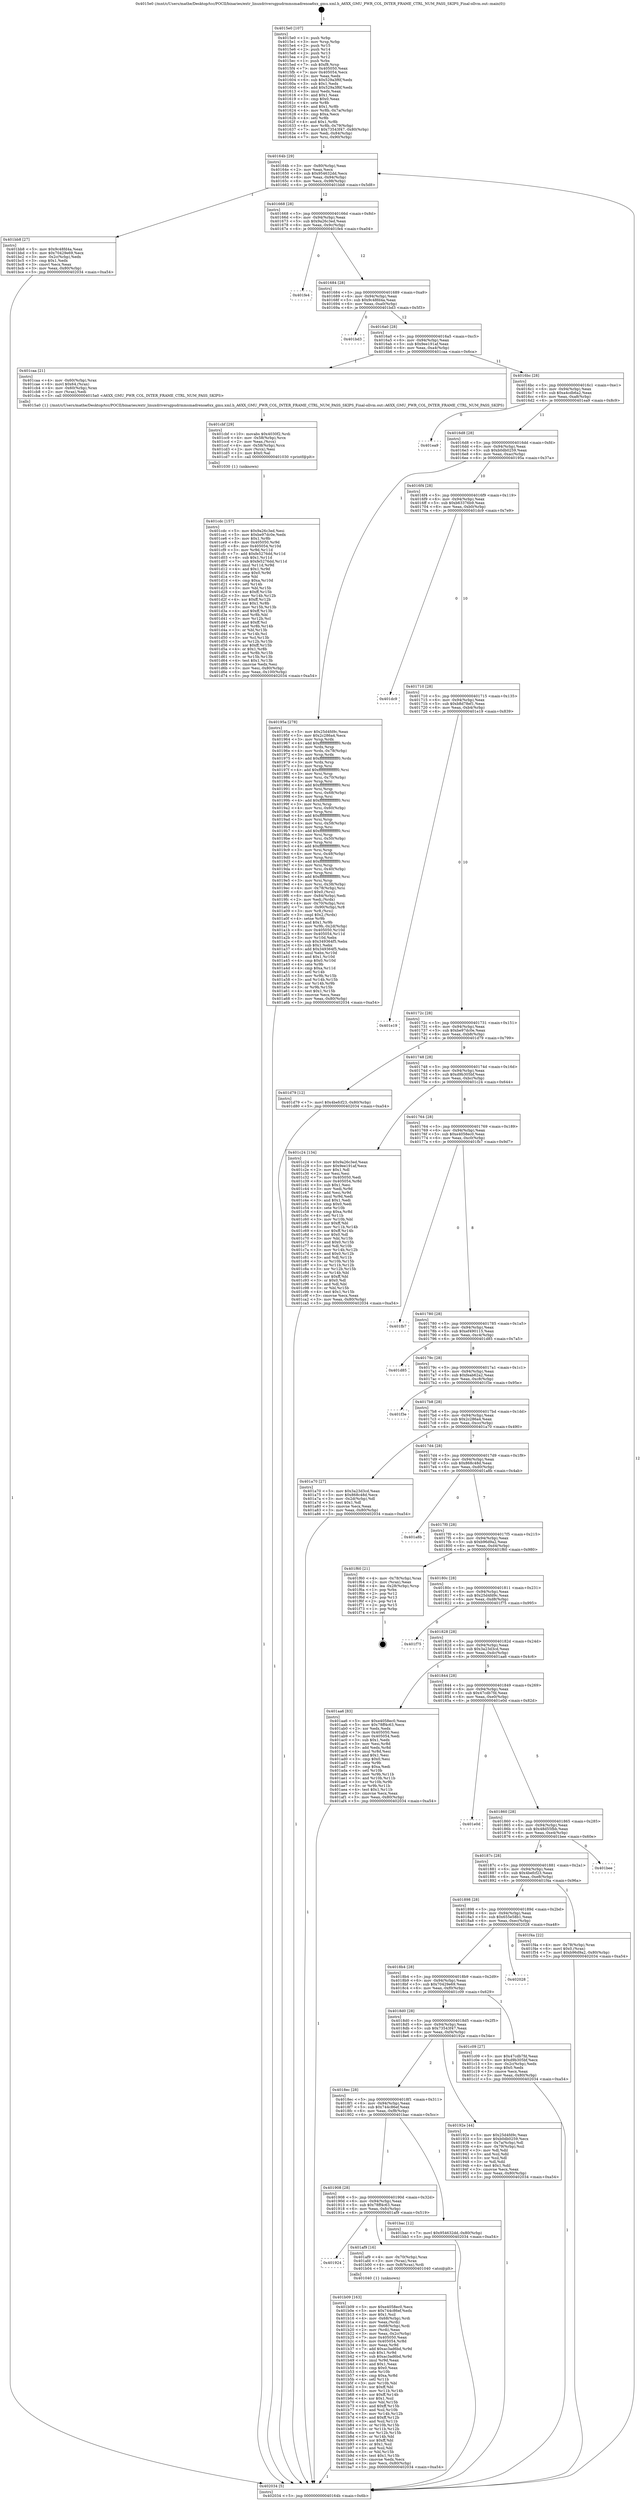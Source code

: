 digraph "0x4015e0" {
  label = "0x4015e0 (/mnt/c/Users/mathe/Desktop/tcc/POCII/binaries/extr_linuxdriversgpudrmmsmadrenoa6xx_gmu.xml.h_A6XX_GMU_PWR_COL_INTER_FRAME_CTRL_NUM_PASS_SKIPS_Final-ollvm.out::main(0))"
  labelloc = "t"
  node[shape=record]

  Entry [label="",width=0.3,height=0.3,shape=circle,fillcolor=black,style=filled]
  "0x40164b" [label="{
     0x40164b [29]\l
     | [instrs]\l
     &nbsp;&nbsp;0x40164b \<+3\>: mov -0x80(%rbp),%eax\l
     &nbsp;&nbsp;0x40164e \<+2\>: mov %eax,%ecx\l
     &nbsp;&nbsp;0x401650 \<+6\>: sub $0x954632dd,%ecx\l
     &nbsp;&nbsp;0x401656 \<+6\>: mov %eax,-0x94(%rbp)\l
     &nbsp;&nbsp;0x40165c \<+6\>: mov %ecx,-0x98(%rbp)\l
     &nbsp;&nbsp;0x401662 \<+6\>: je 0000000000401bb8 \<main+0x5d8\>\l
  }"]
  "0x401bb8" [label="{
     0x401bb8 [27]\l
     | [instrs]\l
     &nbsp;&nbsp;0x401bb8 \<+5\>: mov $0x9c48fd4a,%eax\l
     &nbsp;&nbsp;0x401bbd \<+5\>: mov $0x70429e69,%ecx\l
     &nbsp;&nbsp;0x401bc2 \<+3\>: mov -0x2c(%rbp),%edx\l
     &nbsp;&nbsp;0x401bc5 \<+3\>: cmp $0x1,%edx\l
     &nbsp;&nbsp;0x401bc8 \<+3\>: cmovl %ecx,%eax\l
     &nbsp;&nbsp;0x401bcb \<+3\>: mov %eax,-0x80(%rbp)\l
     &nbsp;&nbsp;0x401bce \<+5\>: jmp 0000000000402034 \<main+0xa54\>\l
  }"]
  "0x401668" [label="{
     0x401668 [28]\l
     | [instrs]\l
     &nbsp;&nbsp;0x401668 \<+5\>: jmp 000000000040166d \<main+0x8d\>\l
     &nbsp;&nbsp;0x40166d \<+6\>: mov -0x94(%rbp),%eax\l
     &nbsp;&nbsp;0x401673 \<+5\>: sub $0x9a26c3ed,%eax\l
     &nbsp;&nbsp;0x401678 \<+6\>: mov %eax,-0x9c(%rbp)\l
     &nbsp;&nbsp;0x40167e \<+6\>: je 0000000000401fe4 \<main+0xa04\>\l
  }"]
  Exit [label="",width=0.3,height=0.3,shape=circle,fillcolor=black,style=filled,peripheries=2]
  "0x401fe4" [label="{
     0x401fe4\l
  }", style=dashed]
  "0x401684" [label="{
     0x401684 [28]\l
     | [instrs]\l
     &nbsp;&nbsp;0x401684 \<+5\>: jmp 0000000000401689 \<main+0xa9\>\l
     &nbsp;&nbsp;0x401689 \<+6\>: mov -0x94(%rbp),%eax\l
     &nbsp;&nbsp;0x40168f \<+5\>: sub $0x9c48fd4a,%eax\l
     &nbsp;&nbsp;0x401694 \<+6\>: mov %eax,-0xa0(%rbp)\l
     &nbsp;&nbsp;0x40169a \<+6\>: je 0000000000401bd3 \<main+0x5f3\>\l
  }"]
  "0x401cdc" [label="{
     0x401cdc [157]\l
     | [instrs]\l
     &nbsp;&nbsp;0x401cdc \<+5\>: mov $0x9a26c3ed,%esi\l
     &nbsp;&nbsp;0x401ce1 \<+5\>: mov $0xbe97dc0e,%edx\l
     &nbsp;&nbsp;0x401ce6 \<+3\>: mov $0x1,%r8b\l
     &nbsp;&nbsp;0x401ce9 \<+8\>: mov 0x405050,%r9d\l
     &nbsp;&nbsp;0x401cf1 \<+8\>: mov 0x405054,%r10d\l
     &nbsp;&nbsp;0x401cf9 \<+3\>: mov %r9d,%r11d\l
     &nbsp;&nbsp;0x401cfc \<+7\>: add $0xfe5276dd,%r11d\l
     &nbsp;&nbsp;0x401d03 \<+4\>: sub $0x1,%r11d\l
     &nbsp;&nbsp;0x401d07 \<+7\>: sub $0xfe5276dd,%r11d\l
     &nbsp;&nbsp;0x401d0e \<+4\>: imul %r11d,%r9d\l
     &nbsp;&nbsp;0x401d12 \<+4\>: and $0x1,%r9d\l
     &nbsp;&nbsp;0x401d16 \<+4\>: cmp $0x0,%r9d\l
     &nbsp;&nbsp;0x401d1a \<+3\>: sete %bl\l
     &nbsp;&nbsp;0x401d1d \<+4\>: cmp $0xa,%r10d\l
     &nbsp;&nbsp;0x401d21 \<+4\>: setl %r14b\l
     &nbsp;&nbsp;0x401d25 \<+3\>: mov %bl,%r15b\l
     &nbsp;&nbsp;0x401d28 \<+4\>: xor $0xff,%r15b\l
     &nbsp;&nbsp;0x401d2c \<+3\>: mov %r14b,%r12b\l
     &nbsp;&nbsp;0x401d2f \<+4\>: xor $0xff,%r12b\l
     &nbsp;&nbsp;0x401d33 \<+4\>: xor $0x1,%r8b\l
     &nbsp;&nbsp;0x401d37 \<+3\>: mov %r15b,%r13b\l
     &nbsp;&nbsp;0x401d3a \<+4\>: and $0xff,%r13b\l
     &nbsp;&nbsp;0x401d3e \<+3\>: and %r8b,%bl\l
     &nbsp;&nbsp;0x401d41 \<+3\>: mov %r12b,%cl\l
     &nbsp;&nbsp;0x401d44 \<+3\>: and $0xff,%cl\l
     &nbsp;&nbsp;0x401d47 \<+3\>: and %r8b,%r14b\l
     &nbsp;&nbsp;0x401d4a \<+3\>: or %bl,%r13b\l
     &nbsp;&nbsp;0x401d4d \<+3\>: or %r14b,%cl\l
     &nbsp;&nbsp;0x401d50 \<+3\>: xor %cl,%r13b\l
     &nbsp;&nbsp;0x401d53 \<+3\>: or %r12b,%r15b\l
     &nbsp;&nbsp;0x401d56 \<+4\>: xor $0xff,%r15b\l
     &nbsp;&nbsp;0x401d5a \<+4\>: or $0x1,%r8b\l
     &nbsp;&nbsp;0x401d5e \<+3\>: and %r8b,%r15b\l
     &nbsp;&nbsp;0x401d61 \<+3\>: or %r15b,%r13b\l
     &nbsp;&nbsp;0x401d64 \<+4\>: test $0x1,%r13b\l
     &nbsp;&nbsp;0x401d68 \<+3\>: cmovne %edx,%esi\l
     &nbsp;&nbsp;0x401d6b \<+3\>: mov %esi,-0x80(%rbp)\l
     &nbsp;&nbsp;0x401d6e \<+6\>: mov %eax,-0x100(%rbp)\l
     &nbsp;&nbsp;0x401d74 \<+5\>: jmp 0000000000402034 \<main+0xa54\>\l
  }"]
  "0x401bd3" [label="{
     0x401bd3\l
  }", style=dashed]
  "0x4016a0" [label="{
     0x4016a0 [28]\l
     | [instrs]\l
     &nbsp;&nbsp;0x4016a0 \<+5\>: jmp 00000000004016a5 \<main+0xc5\>\l
     &nbsp;&nbsp;0x4016a5 \<+6\>: mov -0x94(%rbp),%eax\l
     &nbsp;&nbsp;0x4016ab \<+5\>: sub $0x9ee191af,%eax\l
     &nbsp;&nbsp;0x4016b0 \<+6\>: mov %eax,-0xa4(%rbp)\l
     &nbsp;&nbsp;0x4016b6 \<+6\>: je 0000000000401caa \<main+0x6ca\>\l
  }"]
  "0x401cbf" [label="{
     0x401cbf [29]\l
     | [instrs]\l
     &nbsp;&nbsp;0x401cbf \<+10\>: movabs $0x4030f2,%rdi\l
     &nbsp;&nbsp;0x401cc9 \<+4\>: mov -0x58(%rbp),%rcx\l
     &nbsp;&nbsp;0x401ccd \<+2\>: mov %eax,(%rcx)\l
     &nbsp;&nbsp;0x401ccf \<+4\>: mov -0x58(%rbp),%rcx\l
     &nbsp;&nbsp;0x401cd3 \<+2\>: mov (%rcx),%esi\l
     &nbsp;&nbsp;0x401cd5 \<+2\>: mov $0x0,%al\l
     &nbsp;&nbsp;0x401cd7 \<+5\>: call 0000000000401030 \<printf@plt\>\l
     | [calls]\l
     &nbsp;&nbsp;0x401030 \{1\} (unknown)\l
  }"]
  "0x401caa" [label="{
     0x401caa [21]\l
     | [instrs]\l
     &nbsp;&nbsp;0x401caa \<+4\>: mov -0x60(%rbp),%rax\l
     &nbsp;&nbsp;0x401cae \<+6\>: movl $0x64,(%rax)\l
     &nbsp;&nbsp;0x401cb4 \<+4\>: mov -0x60(%rbp),%rax\l
     &nbsp;&nbsp;0x401cb8 \<+2\>: mov (%rax),%edi\l
     &nbsp;&nbsp;0x401cba \<+5\>: call 00000000004015a0 \<A6XX_GMU_PWR_COL_INTER_FRAME_CTRL_NUM_PASS_SKIPS\>\l
     | [calls]\l
     &nbsp;&nbsp;0x4015a0 \{1\} (/mnt/c/Users/mathe/Desktop/tcc/POCII/binaries/extr_linuxdriversgpudrmmsmadrenoa6xx_gmu.xml.h_A6XX_GMU_PWR_COL_INTER_FRAME_CTRL_NUM_PASS_SKIPS_Final-ollvm.out::A6XX_GMU_PWR_COL_INTER_FRAME_CTRL_NUM_PASS_SKIPS)\l
  }"]
  "0x4016bc" [label="{
     0x4016bc [28]\l
     | [instrs]\l
     &nbsp;&nbsp;0x4016bc \<+5\>: jmp 00000000004016c1 \<main+0xe1\>\l
     &nbsp;&nbsp;0x4016c1 \<+6\>: mov -0x94(%rbp),%eax\l
     &nbsp;&nbsp;0x4016c7 \<+5\>: sub $0xa4cdb6a2,%eax\l
     &nbsp;&nbsp;0x4016cc \<+6\>: mov %eax,-0xa8(%rbp)\l
     &nbsp;&nbsp;0x4016d2 \<+6\>: je 0000000000401ea9 \<main+0x8c9\>\l
  }"]
  "0x401b09" [label="{
     0x401b09 [163]\l
     | [instrs]\l
     &nbsp;&nbsp;0x401b09 \<+5\>: mov $0xe4058ec0,%ecx\l
     &nbsp;&nbsp;0x401b0e \<+5\>: mov $0x744c86ef,%edx\l
     &nbsp;&nbsp;0x401b13 \<+3\>: mov $0x1,%sil\l
     &nbsp;&nbsp;0x401b16 \<+4\>: mov -0x68(%rbp),%rdi\l
     &nbsp;&nbsp;0x401b1a \<+2\>: mov %eax,(%rdi)\l
     &nbsp;&nbsp;0x401b1c \<+4\>: mov -0x68(%rbp),%rdi\l
     &nbsp;&nbsp;0x401b20 \<+2\>: mov (%rdi),%eax\l
     &nbsp;&nbsp;0x401b22 \<+3\>: mov %eax,-0x2c(%rbp)\l
     &nbsp;&nbsp;0x401b25 \<+7\>: mov 0x405050,%eax\l
     &nbsp;&nbsp;0x401b2c \<+8\>: mov 0x405054,%r8d\l
     &nbsp;&nbsp;0x401b34 \<+3\>: mov %eax,%r9d\l
     &nbsp;&nbsp;0x401b37 \<+7\>: add $0xac3ad6bd,%r9d\l
     &nbsp;&nbsp;0x401b3e \<+4\>: sub $0x1,%r9d\l
     &nbsp;&nbsp;0x401b42 \<+7\>: sub $0xac3ad6bd,%r9d\l
     &nbsp;&nbsp;0x401b49 \<+4\>: imul %r9d,%eax\l
     &nbsp;&nbsp;0x401b4d \<+3\>: and $0x1,%eax\l
     &nbsp;&nbsp;0x401b50 \<+3\>: cmp $0x0,%eax\l
     &nbsp;&nbsp;0x401b53 \<+4\>: sete %r10b\l
     &nbsp;&nbsp;0x401b57 \<+4\>: cmp $0xa,%r8d\l
     &nbsp;&nbsp;0x401b5b \<+4\>: setl %r11b\l
     &nbsp;&nbsp;0x401b5f \<+3\>: mov %r10b,%bl\l
     &nbsp;&nbsp;0x401b62 \<+3\>: xor $0xff,%bl\l
     &nbsp;&nbsp;0x401b65 \<+3\>: mov %r11b,%r14b\l
     &nbsp;&nbsp;0x401b68 \<+4\>: xor $0xff,%r14b\l
     &nbsp;&nbsp;0x401b6c \<+4\>: xor $0x1,%sil\l
     &nbsp;&nbsp;0x401b70 \<+3\>: mov %bl,%r15b\l
     &nbsp;&nbsp;0x401b73 \<+4\>: and $0xff,%r15b\l
     &nbsp;&nbsp;0x401b77 \<+3\>: and %sil,%r10b\l
     &nbsp;&nbsp;0x401b7a \<+3\>: mov %r14b,%r12b\l
     &nbsp;&nbsp;0x401b7d \<+4\>: and $0xff,%r12b\l
     &nbsp;&nbsp;0x401b81 \<+3\>: and %sil,%r11b\l
     &nbsp;&nbsp;0x401b84 \<+3\>: or %r10b,%r15b\l
     &nbsp;&nbsp;0x401b87 \<+3\>: or %r11b,%r12b\l
     &nbsp;&nbsp;0x401b8a \<+3\>: xor %r12b,%r15b\l
     &nbsp;&nbsp;0x401b8d \<+3\>: or %r14b,%bl\l
     &nbsp;&nbsp;0x401b90 \<+3\>: xor $0xff,%bl\l
     &nbsp;&nbsp;0x401b93 \<+4\>: or $0x1,%sil\l
     &nbsp;&nbsp;0x401b97 \<+3\>: and %sil,%bl\l
     &nbsp;&nbsp;0x401b9a \<+3\>: or %bl,%r15b\l
     &nbsp;&nbsp;0x401b9d \<+4\>: test $0x1,%r15b\l
     &nbsp;&nbsp;0x401ba1 \<+3\>: cmovne %edx,%ecx\l
     &nbsp;&nbsp;0x401ba4 \<+3\>: mov %ecx,-0x80(%rbp)\l
     &nbsp;&nbsp;0x401ba7 \<+5\>: jmp 0000000000402034 \<main+0xa54\>\l
  }"]
  "0x401ea9" [label="{
     0x401ea9\l
  }", style=dashed]
  "0x4016d8" [label="{
     0x4016d8 [28]\l
     | [instrs]\l
     &nbsp;&nbsp;0x4016d8 \<+5\>: jmp 00000000004016dd \<main+0xfd\>\l
     &nbsp;&nbsp;0x4016dd \<+6\>: mov -0x94(%rbp),%eax\l
     &nbsp;&nbsp;0x4016e3 \<+5\>: sub $0xb0db0259,%eax\l
     &nbsp;&nbsp;0x4016e8 \<+6\>: mov %eax,-0xac(%rbp)\l
     &nbsp;&nbsp;0x4016ee \<+6\>: je 000000000040195a \<main+0x37a\>\l
  }"]
  "0x401924" [label="{
     0x401924\l
  }", style=dashed]
  "0x40195a" [label="{
     0x40195a [278]\l
     | [instrs]\l
     &nbsp;&nbsp;0x40195a \<+5\>: mov $0x25d4fd9c,%eax\l
     &nbsp;&nbsp;0x40195f \<+5\>: mov $0x2c286a4,%ecx\l
     &nbsp;&nbsp;0x401964 \<+3\>: mov %rsp,%rdx\l
     &nbsp;&nbsp;0x401967 \<+4\>: add $0xfffffffffffffff0,%rdx\l
     &nbsp;&nbsp;0x40196b \<+3\>: mov %rdx,%rsp\l
     &nbsp;&nbsp;0x40196e \<+4\>: mov %rdx,-0x78(%rbp)\l
     &nbsp;&nbsp;0x401972 \<+3\>: mov %rsp,%rdx\l
     &nbsp;&nbsp;0x401975 \<+4\>: add $0xfffffffffffffff0,%rdx\l
     &nbsp;&nbsp;0x401979 \<+3\>: mov %rdx,%rsp\l
     &nbsp;&nbsp;0x40197c \<+3\>: mov %rsp,%rsi\l
     &nbsp;&nbsp;0x40197f \<+4\>: add $0xfffffffffffffff0,%rsi\l
     &nbsp;&nbsp;0x401983 \<+3\>: mov %rsi,%rsp\l
     &nbsp;&nbsp;0x401986 \<+4\>: mov %rsi,-0x70(%rbp)\l
     &nbsp;&nbsp;0x40198a \<+3\>: mov %rsp,%rsi\l
     &nbsp;&nbsp;0x40198d \<+4\>: add $0xfffffffffffffff0,%rsi\l
     &nbsp;&nbsp;0x401991 \<+3\>: mov %rsi,%rsp\l
     &nbsp;&nbsp;0x401994 \<+4\>: mov %rsi,-0x68(%rbp)\l
     &nbsp;&nbsp;0x401998 \<+3\>: mov %rsp,%rsi\l
     &nbsp;&nbsp;0x40199b \<+4\>: add $0xfffffffffffffff0,%rsi\l
     &nbsp;&nbsp;0x40199f \<+3\>: mov %rsi,%rsp\l
     &nbsp;&nbsp;0x4019a2 \<+4\>: mov %rsi,-0x60(%rbp)\l
     &nbsp;&nbsp;0x4019a6 \<+3\>: mov %rsp,%rsi\l
     &nbsp;&nbsp;0x4019a9 \<+4\>: add $0xfffffffffffffff0,%rsi\l
     &nbsp;&nbsp;0x4019ad \<+3\>: mov %rsi,%rsp\l
     &nbsp;&nbsp;0x4019b0 \<+4\>: mov %rsi,-0x58(%rbp)\l
     &nbsp;&nbsp;0x4019b4 \<+3\>: mov %rsp,%rsi\l
     &nbsp;&nbsp;0x4019b7 \<+4\>: add $0xfffffffffffffff0,%rsi\l
     &nbsp;&nbsp;0x4019bb \<+3\>: mov %rsi,%rsp\l
     &nbsp;&nbsp;0x4019be \<+4\>: mov %rsi,-0x50(%rbp)\l
     &nbsp;&nbsp;0x4019c2 \<+3\>: mov %rsp,%rsi\l
     &nbsp;&nbsp;0x4019c5 \<+4\>: add $0xfffffffffffffff0,%rsi\l
     &nbsp;&nbsp;0x4019c9 \<+3\>: mov %rsi,%rsp\l
     &nbsp;&nbsp;0x4019cc \<+4\>: mov %rsi,-0x48(%rbp)\l
     &nbsp;&nbsp;0x4019d0 \<+3\>: mov %rsp,%rsi\l
     &nbsp;&nbsp;0x4019d3 \<+4\>: add $0xfffffffffffffff0,%rsi\l
     &nbsp;&nbsp;0x4019d7 \<+3\>: mov %rsi,%rsp\l
     &nbsp;&nbsp;0x4019da \<+4\>: mov %rsi,-0x40(%rbp)\l
     &nbsp;&nbsp;0x4019de \<+3\>: mov %rsp,%rsi\l
     &nbsp;&nbsp;0x4019e1 \<+4\>: add $0xfffffffffffffff0,%rsi\l
     &nbsp;&nbsp;0x4019e5 \<+3\>: mov %rsi,%rsp\l
     &nbsp;&nbsp;0x4019e8 \<+4\>: mov %rsi,-0x38(%rbp)\l
     &nbsp;&nbsp;0x4019ec \<+4\>: mov -0x78(%rbp),%rsi\l
     &nbsp;&nbsp;0x4019f0 \<+6\>: movl $0x0,(%rsi)\l
     &nbsp;&nbsp;0x4019f6 \<+6\>: mov -0x84(%rbp),%edi\l
     &nbsp;&nbsp;0x4019fc \<+2\>: mov %edi,(%rdx)\l
     &nbsp;&nbsp;0x4019fe \<+4\>: mov -0x70(%rbp),%rsi\l
     &nbsp;&nbsp;0x401a02 \<+7\>: mov -0x90(%rbp),%r8\l
     &nbsp;&nbsp;0x401a09 \<+3\>: mov %r8,(%rsi)\l
     &nbsp;&nbsp;0x401a0c \<+3\>: cmpl $0x2,(%rdx)\l
     &nbsp;&nbsp;0x401a0f \<+4\>: setne %r9b\l
     &nbsp;&nbsp;0x401a13 \<+4\>: and $0x1,%r9b\l
     &nbsp;&nbsp;0x401a17 \<+4\>: mov %r9b,-0x2d(%rbp)\l
     &nbsp;&nbsp;0x401a1b \<+8\>: mov 0x405050,%r10d\l
     &nbsp;&nbsp;0x401a23 \<+8\>: mov 0x405054,%r11d\l
     &nbsp;&nbsp;0x401a2b \<+3\>: mov %r10d,%ebx\l
     &nbsp;&nbsp;0x401a2e \<+6\>: sub $0x349364f5,%ebx\l
     &nbsp;&nbsp;0x401a34 \<+3\>: sub $0x1,%ebx\l
     &nbsp;&nbsp;0x401a37 \<+6\>: add $0x349364f5,%ebx\l
     &nbsp;&nbsp;0x401a3d \<+4\>: imul %ebx,%r10d\l
     &nbsp;&nbsp;0x401a41 \<+4\>: and $0x1,%r10d\l
     &nbsp;&nbsp;0x401a45 \<+4\>: cmp $0x0,%r10d\l
     &nbsp;&nbsp;0x401a49 \<+4\>: sete %r9b\l
     &nbsp;&nbsp;0x401a4d \<+4\>: cmp $0xa,%r11d\l
     &nbsp;&nbsp;0x401a51 \<+4\>: setl %r14b\l
     &nbsp;&nbsp;0x401a55 \<+3\>: mov %r9b,%r15b\l
     &nbsp;&nbsp;0x401a58 \<+3\>: and %r14b,%r15b\l
     &nbsp;&nbsp;0x401a5b \<+3\>: xor %r14b,%r9b\l
     &nbsp;&nbsp;0x401a5e \<+3\>: or %r9b,%r15b\l
     &nbsp;&nbsp;0x401a61 \<+4\>: test $0x1,%r15b\l
     &nbsp;&nbsp;0x401a65 \<+3\>: cmovne %ecx,%eax\l
     &nbsp;&nbsp;0x401a68 \<+3\>: mov %eax,-0x80(%rbp)\l
     &nbsp;&nbsp;0x401a6b \<+5\>: jmp 0000000000402034 \<main+0xa54\>\l
  }"]
  "0x4016f4" [label="{
     0x4016f4 [28]\l
     | [instrs]\l
     &nbsp;&nbsp;0x4016f4 \<+5\>: jmp 00000000004016f9 \<main+0x119\>\l
     &nbsp;&nbsp;0x4016f9 \<+6\>: mov -0x94(%rbp),%eax\l
     &nbsp;&nbsp;0x4016ff \<+5\>: sub $0xb63376b9,%eax\l
     &nbsp;&nbsp;0x401704 \<+6\>: mov %eax,-0xb0(%rbp)\l
     &nbsp;&nbsp;0x40170a \<+6\>: je 0000000000401dc9 \<main+0x7e9\>\l
  }"]
  "0x401af9" [label="{
     0x401af9 [16]\l
     | [instrs]\l
     &nbsp;&nbsp;0x401af9 \<+4\>: mov -0x70(%rbp),%rax\l
     &nbsp;&nbsp;0x401afd \<+3\>: mov (%rax),%rax\l
     &nbsp;&nbsp;0x401b00 \<+4\>: mov 0x8(%rax),%rdi\l
     &nbsp;&nbsp;0x401b04 \<+5\>: call 0000000000401040 \<atoi@plt\>\l
     | [calls]\l
     &nbsp;&nbsp;0x401040 \{1\} (unknown)\l
  }"]
  "0x401dc9" [label="{
     0x401dc9\l
  }", style=dashed]
  "0x401710" [label="{
     0x401710 [28]\l
     | [instrs]\l
     &nbsp;&nbsp;0x401710 \<+5\>: jmp 0000000000401715 \<main+0x135\>\l
     &nbsp;&nbsp;0x401715 \<+6\>: mov -0x94(%rbp),%eax\l
     &nbsp;&nbsp;0x40171b \<+5\>: sub $0xb8d78ef1,%eax\l
     &nbsp;&nbsp;0x401720 \<+6\>: mov %eax,-0xb4(%rbp)\l
     &nbsp;&nbsp;0x401726 \<+6\>: je 0000000000401e19 \<main+0x839\>\l
  }"]
  "0x401908" [label="{
     0x401908 [28]\l
     | [instrs]\l
     &nbsp;&nbsp;0x401908 \<+5\>: jmp 000000000040190d \<main+0x32d\>\l
     &nbsp;&nbsp;0x40190d \<+6\>: mov -0x94(%rbp),%eax\l
     &nbsp;&nbsp;0x401913 \<+5\>: sub $0x78ff4c63,%eax\l
     &nbsp;&nbsp;0x401918 \<+6\>: mov %eax,-0xfc(%rbp)\l
     &nbsp;&nbsp;0x40191e \<+6\>: je 0000000000401af9 \<main+0x519\>\l
  }"]
  "0x401e19" [label="{
     0x401e19\l
  }", style=dashed]
  "0x40172c" [label="{
     0x40172c [28]\l
     | [instrs]\l
     &nbsp;&nbsp;0x40172c \<+5\>: jmp 0000000000401731 \<main+0x151\>\l
     &nbsp;&nbsp;0x401731 \<+6\>: mov -0x94(%rbp),%eax\l
     &nbsp;&nbsp;0x401737 \<+5\>: sub $0xbe97dc0e,%eax\l
     &nbsp;&nbsp;0x40173c \<+6\>: mov %eax,-0xb8(%rbp)\l
     &nbsp;&nbsp;0x401742 \<+6\>: je 0000000000401d79 \<main+0x799\>\l
  }"]
  "0x401bac" [label="{
     0x401bac [12]\l
     | [instrs]\l
     &nbsp;&nbsp;0x401bac \<+7\>: movl $0x954632dd,-0x80(%rbp)\l
     &nbsp;&nbsp;0x401bb3 \<+5\>: jmp 0000000000402034 \<main+0xa54\>\l
  }"]
  "0x401d79" [label="{
     0x401d79 [12]\l
     | [instrs]\l
     &nbsp;&nbsp;0x401d79 \<+7\>: movl $0x4befcf23,-0x80(%rbp)\l
     &nbsp;&nbsp;0x401d80 \<+5\>: jmp 0000000000402034 \<main+0xa54\>\l
  }"]
  "0x401748" [label="{
     0x401748 [28]\l
     | [instrs]\l
     &nbsp;&nbsp;0x401748 \<+5\>: jmp 000000000040174d \<main+0x16d\>\l
     &nbsp;&nbsp;0x40174d \<+6\>: mov -0x94(%rbp),%eax\l
     &nbsp;&nbsp;0x401753 \<+5\>: sub $0xd9b305bf,%eax\l
     &nbsp;&nbsp;0x401758 \<+6\>: mov %eax,-0xbc(%rbp)\l
     &nbsp;&nbsp;0x40175e \<+6\>: je 0000000000401c24 \<main+0x644\>\l
  }"]
  "0x4015e0" [label="{
     0x4015e0 [107]\l
     | [instrs]\l
     &nbsp;&nbsp;0x4015e0 \<+1\>: push %rbp\l
     &nbsp;&nbsp;0x4015e1 \<+3\>: mov %rsp,%rbp\l
     &nbsp;&nbsp;0x4015e4 \<+2\>: push %r15\l
     &nbsp;&nbsp;0x4015e6 \<+2\>: push %r14\l
     &nbsp;&nbsp;0x4015e8 \<+2\>: push %r13\l
     &nbsp;&nbsp;0x4015ea \<+2\>: push %r12\l
     &nbsp;&nbsp;0x4015ec \<+1\>: push %rbx\l
     &nbsp;&nbsp;0x4015ed \<+7\>: sub $0xf8,%rsp\l
     &nbsp;&nbsp;0x4015f4 \<+7\>: mov 0x405050,%eax\l
     &nbsp;&nbsp;0x4015fb \<+7\>: mov 0x405054,%ecx\l
     &nbsp;&nbsp;0x401602 \<+2\>: mov %eax,%edx\l
     &nbsp;&nbsp;0x401604 \<+6\>: sub $0x529a3f6f,%edx\l
     &nbsp;&nbsp;0x40160a \<+3\>: sub $0x1,%edx\l
     &nbsp;&nbsp;0x40160d \<+6\>: add $0x529a3f6f,%edx\l
     &nbsp;&nbsp;0x401613 \<+3\>: imul %edx,%eax\l
     &nbsp;&nbsp;0x401616 \<+3\>: and $0x1,%eax\l
     &nbsp;&nbsp;0x401619 \<+3\>: cmp $0x0,%eax\l
     &nbsp;&nbsp;0x40161c \<+4\>: sete %r8b\l
     &nbsp;&nbsp;0x401620 \<+4\>: and $0x1,%r8b\l
     &nbsp;&nbsp;0x401624 \<+4\>: mov %r8b,-0x7a(%rbp)\l
     &nbsp;&nbsp;0x401628 \<+3\>: cmp $0xa,%ecx\l
     &nbsp;&nbsp;0x40162b \<+4\>: setl %r8b\l
     &nbsp;&nbsp;0x40162f \<+4\>: and $0x1,%r8b\l
     &nbsp;&nbsp;0x401633 \<+4\>: mov %r8b,-0x79(%rbp)\l
     &nbsp;&nbsp;0x401637 \<+7\>: movl $0x73543f47,-0x80(%rbp)\l
     &nbsp;&nbsp;0x40163e \<+6\>: mov %edi,-0x84(%rbp)\l
     &nbsp;&nbsp;0x401644 \<+7\>: mov %rsi,-0x90(%rbp)\l
  }"]
  "0x401c24" [label="{
     0x401c24 [134]\l
     | [instrs]\l
     &nbsp;&nbsp;0x401c24 \<+5\>: mov $0x9a26c3ed,%eax\l
     &nbsp;&nbsp;0x401c29 \<+5\>: mov $0x9ee191af,%ecx\l
     &nbsp;&nbsp;0x401c2e \<+2\>: mov $0x1,%dl\l
     &nbsp;&nbsp;0x401c30 \<+2\>: xor %esi,%esi\l
     &nbsp;&nbsp;0x401c32 \<+7\>: mov 0x405050,%edi\l
     &nbsp;&nbsp;0x401c39 \<+8\>: mov 0x405054,%r8d\l
     &nbsp;&nbsp;0x401c41 \<+3\>: sub $0x1,%esi\l
     &nbsp;&nbsp;0x401c44 \<+3\>: mov %edi,%r9d\l
     &nbsp;&nbsp;0x401c47 \<+3\>: add %esi,%r9d\l
     &nbsp;&nbsp;0x401c4a \<+4\>: imul %r9d,%edi\l
     &nbsp;&nbsp;0x401c4e \<+3\>: and $0x1,%edi\l
     &nbsp;&nbsp;0x401c51 \<+3\>: cmp $0x0,%edi\l
     &nbsp;&nbsp;0x401c54 \<+4\>: sete %r10b\l
     &nbsp;&nbsp;0x401c58 \<+4\>: cmp $0xa,%r8d\l
     &nbsp;&nbsp;0x401c5c \<+4\>: setl %r11b\l
     &nbsp;&nbsp;0x401c60 \<+3\>: mov %r10b,%bl\l
     &nbsp;&nbsp;0x401c63 \<+3\>: xor $0xff,%bl\l
     &nbsp;&nbsp;0x401c66 \<+3\>: mov %r11b,%r14b\l
     &nbsp;&nbsp;0x401c69 \<+4\>: xor $0xff,%r14b\l
     &nbsp;&nbsp;0x401c6d \<+3\>: xor $0x0,%dl\l
     &nbsp;&nbsp;0x401c70 \<+3\>: mov %bl,%r15b\l
     &nbsp;&nbsp;0x401c73 \<+4\>: and $0x0,%r15b\l
     &nbsp;&nbsp;0x401c77 \<+3\>: and %dl,%r10b\l
     &nbsp;&nbsp;0x401c7a \<+3\>: mov %r14b,%r12b\l
     &nbsp;&nbsp;0x401c7d \<+4\>: and $0x0,%r12b\l
     &nbsp;&nbsp;0x401c81 \<+3\>: and %dl,%r11b\l
     &nbsp;&nbsp;0x401c84 \<+3\>: or %r10b,%r15b\l
     &nbsp;&nbsp;0x401c87 \<+3\>: or %r11b,%r12b\l
     &nbsp;&nbsp;0x401c8a \<+3\>: xor %r12b,%r15b\l
     &nbsp;&nbsp;0x401c8d \<+3\>: or %r14b,%bl\l
     &nbsp;&nbsp;0x401c90 \<+3\>: xor $0xff,%bl\l
     &nbsp;&nbsp;0x401c93 \<+3\>: or $0x0,%dl\l
     &nbsp;&nbsp;0x401c96 \<+2\>: and %dl,%bl\l
     &nbsp;&nbsp;0x401c98 \<+3\>: or %bl,%r15b\l
     &nbsp;&nbsp;0x401c9b \<+4\>: test $0x1,%r15b\l
     &nbsp;&nbsp;0x401c9f \<+3\>: cmovne %ecx,%eax\l
     &nbsp;&nbsp;0x401ca2 \<+3\>: mov %eax,-0x80(%rbp)\l
     &nbsp;&nbsp;0x401ca5 \<+5\>: jmp 0000000000402034 \<main+0xa54\>\l
  }"]
  "0x401764" [label="{
     0x401764 [28]\l
     | [instrs]\l
     &nbsp;&nbsp;0x401764 \<+5\>: jmp 0000000000401769 \<main+0x189\>\l
     &nbsp;&nbsp;0x401769 \<+6\>: mov -0x94(%rbp),%eax\l
     &nbsp;&nbsp;0x40176f \<+5\>: sub $0xe4058ec0,%eax\l
     &nbsp;&nbsp;0x401774 \<+6\>: mov %eax,-0xc0(%rbp)\l
     &nbsp;&nbsp;0x40177a \<+6\>: je 0000000000401fb7 \<main+0x9d7\>\l
  }"]
  "0x402034" [label="{
     0x402034 [5]\l
     | [instrs]\l
     &nbsp;&nbsp;0x402034 \<+5\>: jmp 000000000040164b \<main+0x6b\>\l
  }"]
  "0x401fb7" [label="{
     0x401fb7\l
  }", style=dashed]
  "0x401780" [label="{
     0x401780 [28]\l
     | [instrs]\l
     &nbsp;&nbsp;0x401780 \<+5\>: jmp 0000000000401785 \<main+0x1a5\>\l
     &nbsp;&nbsp;0x401785 \<+6\>: mov -0x94(%rbp),%eax\l
     &nbsp;&nbsp;0x40178b \<+5\>: sub $0xef490115,%eax\l
     &nbsp;&nbsp;0x401790 \<+6\>: mov %eax,-0xc4(%rbp)\l
     &nbsp;&nbsp;0x401796 \<+6\>: je 0000000000401d85 \<main+0x7a5\>\l
  }"]
  "0x4018ec" [label="{
     0x4018ec [28]\l
     | [instrs]\l
     &nbsp;&nbsp;0x4018ec \<+5\>: jmp 00000000004018f1 \<main+0x311\>\l
     &nbsp;&nbsp;0x4018f1 \<+6\>: mov -0x94(%rbp),%eax\l
     &nbsp;&nbsp;0x4018f7 \<+5\>: sub $0x744c86ef,%eax\l
     &nbsp;&nbsp;0x4018fc \<+6\>: mov %eax,-0xf8(%rbp)\l
     &nbsp;&nbsp;0x401902 \<+6\>: je 0000000000401bac \<main+0x5cc\>\l
  }"]
  "0x401d85" [label="{
     0x401d85\l
  }", style=dashed]
  "0x40179c" [label="{
     0x40179c [28]\l
     | [instrs]\l
     &nbsp;&nbsp;0x40179c \<+5\>: jmp 00000000004017a1 \<main+0x1c1\>\l
     &nbsp;&nbsp;0x4017a1 \<+6\>: mov -0x94(%rbp),%eax\l
     &nbsp;&nbsp;0x4017a7 \<+5\>: sub $0xfeab62a2,%eax\l
     &nbsp;&nbsp;0x4017ac \<+6\>: mov %eax,-0xc8(%rbp)\l
     &nbsp;&nbsp;0x4017b2 \<+6\>: je 0000000000401f3e \<main+0x95e\>\l
  }"]
  "0x40192e" [label="{
     0x40192e [44]\l
     | [instrs]\l
     &nbsp;&nbsp;0x40192e \<+5\>: mov $0x25d4fd9c,%eax\l
     &nbsp;&nbsp;0x401933 \<+5\>: mov $0xb0db0259,%ecx\l
     &nbsp;&nbsp;0x401938 \<+3\>: mov -0x7a(%rbp),%dl\l
     &nbsp;&nbsp;0x40193b \<+4\>: mov -0x79(%rbp),%sil\l
     &nbsp;&nbsp;0x40193f \<+3\>: mov %dl,%dil\l
     &nbsp;&nbsp;0x401942 \<+3\>: and %sil,%dil\l
     &nbsp;&nbsp;0x401945 \<+3\>: xor %sil,%dl\l
     &nbsp;&nbsp;0x401948 \<+3\>: or %dl,%dil\l
     &nbsp;&nbsp;0x40194b \<+4\>: test $0x1,%dil\l
     &nbsp;&nbsp;0x40194f \<+3\>: cmovne %ecx,%eax\l
     &nbsp;&nbsp;0x401952 \<+3\>: mov %eax,-0x80(%rbp)\l
     &nbsp;&nbsp;0x401955 \<+5\>: jmp 0000000000402034 \<main+0xa54\>\l
  }"]
  "0x401f3e" [label="{
     0x401f3e\l
  }", style=dashed]
  "0x4017b8" [label="{
     0x4017b8 [28]\l
     | [instrs]\l
     &nbsp;&nbsp;0x4017b8 \<+5\>: jmp 00000000004017bd \<main+0x1dd\>\l
     &nbsp;&nbsp;0x4017bd \<+6\>: mov -0x94(%rbp),%eax\l
     &nbsp;&nbsp;0x4017c3 \<+5\>: sub $0x2c286a4,%eax\l
     &nbsp;&nbsp;0x4017c8 \<+6\>: mov %eax,-0xcc(%rbp)\l
     &nbsp;&nbsp;0x4017ce \<+6\>: je 0000000000401a70 \<main+0x490\>\l
  }"]
  "0x4018d0" [label="{
     0x4018d0 [28]\l
     | [instrs]\l
     &nbsp;&nbsp;0x4018d0 \<+5\>: jmp 00000000004018d5 \<main+0x2f5\>\l
     &nbsp;&nbsp;0x4018d5 \<+6\>: mov -0x94(%rbp),%eax\l
     &nbsp;&nbsp;0x4018db \<+5\>: sub $0x73543f47,%eax\l
     &nbsp;&nbsp;0x4018e0 \<+6\>: mov %eax,-0xf4(%rbp)\l
     &nbsp;&nbsp;0x4018e6 \<+6\>: je 000000000040192e \<main+0x34e\>\l
  }"]
  "0x401a70" [label="{
     0x401a70 [27]\l
     | [instrs]\l
     &nbsp;&nbsp;0x401a70 \<+5\>: mov $0x3a23d3cd,%eax\l
     &nbsp;&nbsp;0x401a75 \<+5\>: mov $0x868c48d,%ecx\l
     &nbsp;&nbsp;0x401a7a \<+3\>: mov -0x2d(%rbp),%dl\l
     &nbsp;&nbsp;0x401a7d \<+3\>: test $0x1,%dl\l
     &nbsp;&nbsp;0x401a80 \<+3\>: cmovne %ecx,%eax\l
     &nbsp;&nbsp;0x401a83 \<+3\>: mov %eax,-0x80(%rbp)\l
     &nbsp;&nbsp;0x401a86 \<+5\>: jmp 0000000000402034 \<main+0xa54\>\l
  }"]
  "0x4017d4" [label="{
     0x4017d4 [28]\l
     | [instrs]\l
     &nbsp;&nbsp;0x4017d4 \<+5\>: jmp 00000000004017d9 \<main+0x1f9\>\l
     &nbsp;&nbsp;0x4017d9 \<+6\>: mov -0x94(%rbp),%eax\l
     &nbsp;&nbsp;0x4017df \<+5\>: sub $0x868c48d,%eax\l
     &nbsp;&nbsp;0x4017e4 \<+6\>: mov %eax,-0xd0(%rbp)\l
     &nbsp;&nbsp;0x4017ea \<+6\>: je 0000000000401a8b \<main+0x4ab\>\l
  }"]
  "0x401c09" [label="{
     0x401c09 [27]\l
     | [instrs]\l
     &nbsp;&nbsp;0x401c09 \<+5\>: mov $0x47cdb7fd,%eax\l
     &nbsp;&nbsp;0x401c0e \<+5\>: mov $0xd9b305bf,%ecx\l
     &nbsp;&nbsp;0x401c13 \<+3\>: mov -0x2c(%rbp),%edx\l
     &nbsp;&nbsp;0x401c16 \<+3\>: cmp $0x0,%edx\l
     &nbsp;&nbsp;0x401c19 \<+3\>: cmove %ecx,%eax\l
     &nbsp;&nbsp;0x401c1c \<+3\>: mov %eax,-0x80(%rbp)\l
     &nbsp;&nbsp;0x401c1f \<+5\>: jmp 0000000000402034 \<main+0xa54\>\l
  }"]
  "0x401a8b" [label="{
     0x401a8b\l
  }", style=dashed]
  "0x4017f0" [label="{
     0x4017f0 [28]\l
     | [instrs]\l
     &nbsp;&nbsp;0x4017f0 \<+5\>: jmp 00000000004017f5 \<main+0x215\>\l
     &nbsp;&nbsp;0x4017f5 \<+6\>: mov -0x94(%rbp),%eax\l
     &nbsp;&nbsp;0x4017fb \<+5\>: sub $0xb96d9a2,%eax\l
     &nbsp;&nbsp;0x401800 \<+6\>: mov %eax,-0xd4(%rbp)\l
     &nbsp;&nbsp;0x401806 \<+6\>: je 0000000000401f60 \<main+0x980\>\l
  }"]
  "0x4018b4" [label="{
     0x4018b4 [28]\l
     | [instrs]\l
     &nbsp;&nbsp;0x4018b4 \<+5\>: jmp 00000000004018b9 \<main+0x2d9\>\l
     &nbsp;&nbsp;0x4018b9 \<+6\>: mov -0x94(%rbp),%eax\l
     &nbsp;&nbsp;0x4018bf \<+5\>: sub $0x70429e69,%eax\l
     &nbsp;&nbsp;0x4018c4 \<+6\>: mov %eax,-0xf0(%rbp)\l
     &nbsp;&nbsp;0x4018ca \<+6\>: je 0000000000401c09 \<main+0x629\>\l
  }"]
  "0x401f60" [label="{
     0x401f60 [21]\l
     | [instrs]\l
     &nbsp;&nbsp;0x401f60 \<+4\>: mov -0x78(%rbp),%rax\l
     &nbsp;&nbsp;0x401f64 \<+2\>: mov (%rax),%eax\l
     &nbsp;&nbsp;0x401f66 \<+4\>: lea -0x28(%rbp),%rsp\l
     &nbsp;&nbsp;0x401f6a \<+1\>: pop %rbx\l
     &nbsp;&nbsp;0x401f6b \<+2\>: pop %r12\l
     &nbsp;&nbsp;0x401f6d \<+2\>: pop %r13\l
     &nbsp;&nbsp;0x401f6f \<+2\>: pop %r14\l
     &nbsp;&nbsp;0x401f71 \<+2\>: pop %r15\l
     &nbsp;&nbsp;0x401f73 \<+1\>: pop %rbp\l
     &nbsp;&nbsp;0x401f74 \<+1\>: ret\l
  }"]
  "0x40180c" [label="{
     0x40180c [28]\l
     | [instrs]\l
     &nbsp;&nbsp;0x40180c \<+5\>: jmp 0000000000401811 \<main+0x231\>\l
     &nbsp;&nbsp;0x401811 \<+6\>: mov -0x94(%rbp),%eax\l
     &nbsp;&nbsp;0x401817 \<+5\>: sub $0x25d4fd9c,%eax\l
     &nbsp;&nbsp;0x40181c \<+6\>: mov %eax,-0xd8(%rbp)\l
     &nbsp;&nbsp;0x401822 \<+6\>: je 0000000000401f75 \<main+0x995\>\l
  }"]
  "0x402028" [label="{
     0x402028\l
  }", style=dashed]
  "0x401f75" [label="{
     0x401f75\l
  }", style=dashed]
  "0x401828" [label="{
     0x401828 [28]\l
     | [instrs]\l
     &nbsp;&nbsp;0x401828 \<+5\>: jmp 000000000040182d \<main+0x24d\>\l
     &nbsp;&nbsp;0x40182d \<+6\>: mov -0x94(%rbp),%eax\l
     &nbsp;&nbsp;0x401833 \<+5\>: sub $0x3a23d3cd,%eax\l
     &nbsp;&nbsp;0x401838 \<+6\>: mov %eax,-0xdc(%rbp)\l
     &nbsp;&nbsp;0x40183e \<+6\>: je 0000000000401aa6 \<main+0x4c6\>\l
  }"]
  "0x401898" [label="{
     0x401898 [28]\l
     | [instrs]\l
     &nbsp;&nbsp;0x401898 \<+5\>: jmp 000000000040189d \<main+0x2bd\>\l
     &nbsp;&nbsp;0x40189d \<+6\>: mov -0x94(%rbp),%eax\l
     &nbsp;&nbsp;0x4018a3 \<+5\>: sub $0x655e58b1,%eax\l
     &nbsp;&nbsp;0x4018a8 \<+6\>: mov %eax,-0xec(%rbp)\l
     &nbsp;&nbsp;0x4018ae \<+6\>: je 0000000000402028 \<main+0xa48\>\l
  }"]
  "0x401aa6" [label="{
     0x401aa6 [83]\l
     | [instrs]\l
     &nbsp;&nbsp;0x401aa6 \<+5\>: mov $0xe4058ec0,%eax\l
     &nbsp;&nbsp;0x401aab \<+5\>: mov $0x78ff4c63,%ecx\l
     &nbsp;&nbsp;0x401ab0 \<+2\>: xor %edx,%edx\l
     &nbsp;&nbsp;0x401ab2 \<+7\>: mov 0x405050,%esi\l
     &nbsp;&nbsp;0x401ab9 \<+7\>: mov 0x405054,%edi\l
     &nbsp;&nbsp;0x401ac0 \<+3\>: sub $0x1,%edx\l
     &nbsp;&nbsp;0x401ac3 \<+3\>: mov %esi,%r8d\l
     &nbsp;&nbsp;0x401ac6 \<+3\>: add %edx,%r8d\l
     &nbsp;&nbsp;0x401ac9 \<+4\>: imul %r8d,%esi\l
     &nbsp;&nbsp;0x401acd \<+3\>: and $0x1,%esi\l
     &nbsp;&nbsp;0x401ad0 \<+3\>: cmp $0x0,%esi\l
     &nbsp;&nbsp;0x401ad3 \<+4\>: sete %r9b\l
     &nbsp;&nbsp;0x401ad7 \<+3\>: cmp $0xa,%edi\l
     &nbsp;&nbsp;0x401ada \<+4\>: setl %r10b\l
     &nbsp;&nbsp;0x401ade \<+3\>: mov %r9b,%r11b\l
     &nbsp;&nbsp;0x401ae1 \<+3\>: and %r10b,%r11b\l
     &nbsp;&nbsp;0x401ae4 \<+3\>: xor %r10b,%r9b\l
     &nbsp;&nbsp;0x401ae7 \<+3\>: or %r9b,%r11b\l
     &nbsp;&nbsp;0x401aea \<+4\>: test $0x1,%r11b\l
     &nbsp;&nbsp;0x401aee \<+3\>: cmovne %ecx,%eax\l
     &nbsp;&nbsp;0x401af1 \<+3\>: mov %eax,-0x80(%rbp)\l
     &nbsp;&nbsp;0x401af4 \<+5\>: jmp 0000000000402034 \<main+0xa54\>\l
  }"]
  "0x401844" [label="{
     0x401844 [28]\l
     | [instrs]\l
     &nbsp;&nbsp;0x401844 \<+5\>: jmp 0000000000401849 \<main+0x269\>\l
     &nbsp;&nbsp;0x401849 \<+6\>: mov -0x94(%rbp),%eax\l
     &nbsp;&nbsp;0x40184f \<+5\>: sub $0x47cdb7fd,%eax\l
     &nbsp;&nbsp;0x401854 \<+6\>: mov %eax,-0xe0(%rbp)\l
     &nbsp;&nbsp;0x40185a \<+6\>: je 0000000000401e0d \<main+0x82d\>\l
  }"]
  "0x401f4a" [label="{
     0x401f4a [22]\l
     | [instrs]\l
     &nbsp;&nbsp;0x401f4a \<+4\>: mov -0x78(%rbp),%rax\l
     &nbsp;&nbsp;0x401f4e \<+6\>: movl $0x0,(%rax)\l
     &nbsp;&nbsp;0x401f54 \<+7\>: movl $0xb96d9a2,-0x80(%rbp)\l
     &nbsp;&nbsp;0x401f5b \<+5\>: jmp 0000000000402034 \<main+0xa54\>\l
  }"]
  "0x401e0d" [label="{
     0x401e0d\l
  }", style=dashed]
  "0x401860" [label="{
     0x401860 [28]\l
     | [instrs]\l
     &nbsp;&nbsp;0x401860 \<+5\>: jmp 0000000000401865 \<main+0x285\>\l
     &nbsp;&nbsp;0x401865 \<+6\>: mov -0x94(%rbp),%eax\l
     &nbsp;&nbsp;0x40186b \<+5\>: sub $0x48d55fbb,%eax\l
     &nbsp;&nbsp;0x401870 \<+6\>: mov %eax,-0xe4(%rbp)\l
     &nbsp;&nbsp;0x401876 \<+6\>: je 0000000000401bee \<main+0x60e\>\l
  }"]
  "0x40187c" [label="{
     0x40187c [28]\l
     | [instrs]\l
     &nbsp;&nbsp;0x40187c \<+5\>: jmp 0000000000401881 \<main+0x2a1\>\l
     &nbsp;&nbsp;0x401881 \<+6\>: mov -0x94(%rbp),%eax\l
     &nbsp;&nbsp;0x401887 \<+5\>: sub $0x4befcf23,%eax\l
     &nbsp;&nbsp;0x40188c \<+6\>: mov %eax,-0xe8(%rbp)\l
     &nbsp;&nbsp;0x401892 \<+6\>: je 0000000000401f4a \<main+0x96a\>\l
  }"]
  "0x401bee" [label="{
     0x401bee\l
  }", style=dashed]
  Entry -> "0x4015e0" [label=" 1"]
  "0x40164b" -> "0x401bb8" [label=" 1"]
  "0x40164b" -> "0x401668" [label=" 12"]
  "0x401f60" -> Exit [label=" 1"]
  "0x401668" -> "0x401fe4" [label=" 0"]
  "0x401668" -> "0x401684" [label=" 12"]
  "0x401f4a" -> "0x402034" [label=" 1"]
  "0x401684" -> "0x401bd3" [label=" 0"]
  "0x401684" -> "0x4016a0" [label=" 12"]
  "0x401d79" -> "0x402034" [label=" 1"]
  "0x4016a0" -> "0x401caa" [label=" 1"]
  "0x4016a0" -> "0x4016bc" [label=" 11"]
  "0x401cdc" -> "0x402034" [label=" 1"]
  "0x4016bc" -> "0x401ea9" [label=" 0"]
  "0x4016bc" -> "0x4016d8" [label=" 11"]
  "0x401cbf" -> "0x401cdc" [label=" 1"]
  "0x4016d8" -> "0x40195a" [label=" 1"]
  "0x4016d8" -> "0x4016f4" [label=" 10"]
  "0x401caa" -> "0x401cbf" [label=" 1"]
  "0x4016f4" -> "0x401dc9" [label=" 0"]
  "0x4016f4" -> "0x401710" [label=" 10"]
  "0x401c24" -> "0x402034" [label=" 1"]
  "0x401710" -> "0x401e19" [label=" 0"]
  "0x401710" -> "0x40172c" [label=" 10"]
  "0x401bb8" -> "0x402034" [label=" 1"]
  "0x40172c" -> "0x401d79" [label=" 1"]
  "0x40172c" -> "0x401748" [label=" 9"]
  "0x401bac" -> "0x402034" [label=" 1"]
  "0x401748" -> "0x401c24" [label=" 1"]
  "0x401748" -> "0x401764" [label=" 8"]
  "0x401908" -> "0x401924" [label=" 0"]
  "0x401764" -> "0x401fb7" [label=" 0"]
  "0x401764" -> "0x401780" [label=" 8"]
  "0x401908" -> "0x401af9" [label=" 1"]
  "0x401780" -> "0x401d85" [label=" 0"]
  "0x401780" -> "0x40179c" [label=" 8"]
  "0x401c09" -> "0x402034" [label=" 1"]
  "0x40179c" -> "0x401f3e" [label=" 0"]
  "0x40179c" -> "0x4017b8" [label=" 8"]
  "0x4018ec" -> "0x401908" [label=" 1"]
  "0x4017b8" -> "0x401a70" [label=" 1"]
  "0x4017b8" -> "0x4017d4" [label=" 7"]
  "0x401b09" -> "0x402034" [label=" 1"]
  "0x4017d4" -> "0x401a8b" [label=" 0"]
  "0x4017d4" -> "0x4017f0" [label=" 7"]
  "0x401aa6" -> "0x402034" [label=" 1"]
  "0x4017f0" -> "0x401f60" [label=" 1"]
  "0x4017f0" -> "0x40180c" [label=" 6"]
  "0x40195a" -> "0x402034" [label=" 1"]
  "0x40180c" -> "0x401f75" [label=" 0"]
  "0x40180c" -> "0x401828" [label=" 6"]
  "0x401af9" -> "0x401b09" [label=" 1"]
  "0x401828" -> "0x401aa6" [label=" 1"]
  "0x401828" -> "0x401844" [label=" 5"]
  "0x4015e0" -> "0x40164b" [label=" 1"]
  "0x401844" -> "0x401e0d" [label=" 0"]
  "0x401844" -> "0x401860" [label=" 5"]
  "0x40192e" -> "0x402034" [label=" 1"]
  "0x401860" -> "0x401bee" [label=" 0"]
  "0x401860" -> "0x40187c" [label=" 5"]
  "0x4018d0" -> "0x4018ec" [label=" 2"]
  "0x40187c" -> "0x401f4a" [label=" 1"]
  "0x40187c" -> "0x401898" [label=" 4"]
  "0x402034" -> "0x40164b" [label=" 12"]
  "0x401898" -> "0x402028" [label=" 0"]
  "0x401898" -> "0x4018b4" [label=" 4"]
  "0x401a70" -> "0x402034" [label=" 1"]
  "0x4018b4" -> "0x401c09" [label=" 1"]
  "0x4018b4" -> "0x4018d0" [label=" 3"]
  "0x4018ec" -> "0x401bac" [label=" 1"]
  "0x4018d0" -> "0x40192e" [label=" 1"]
}
